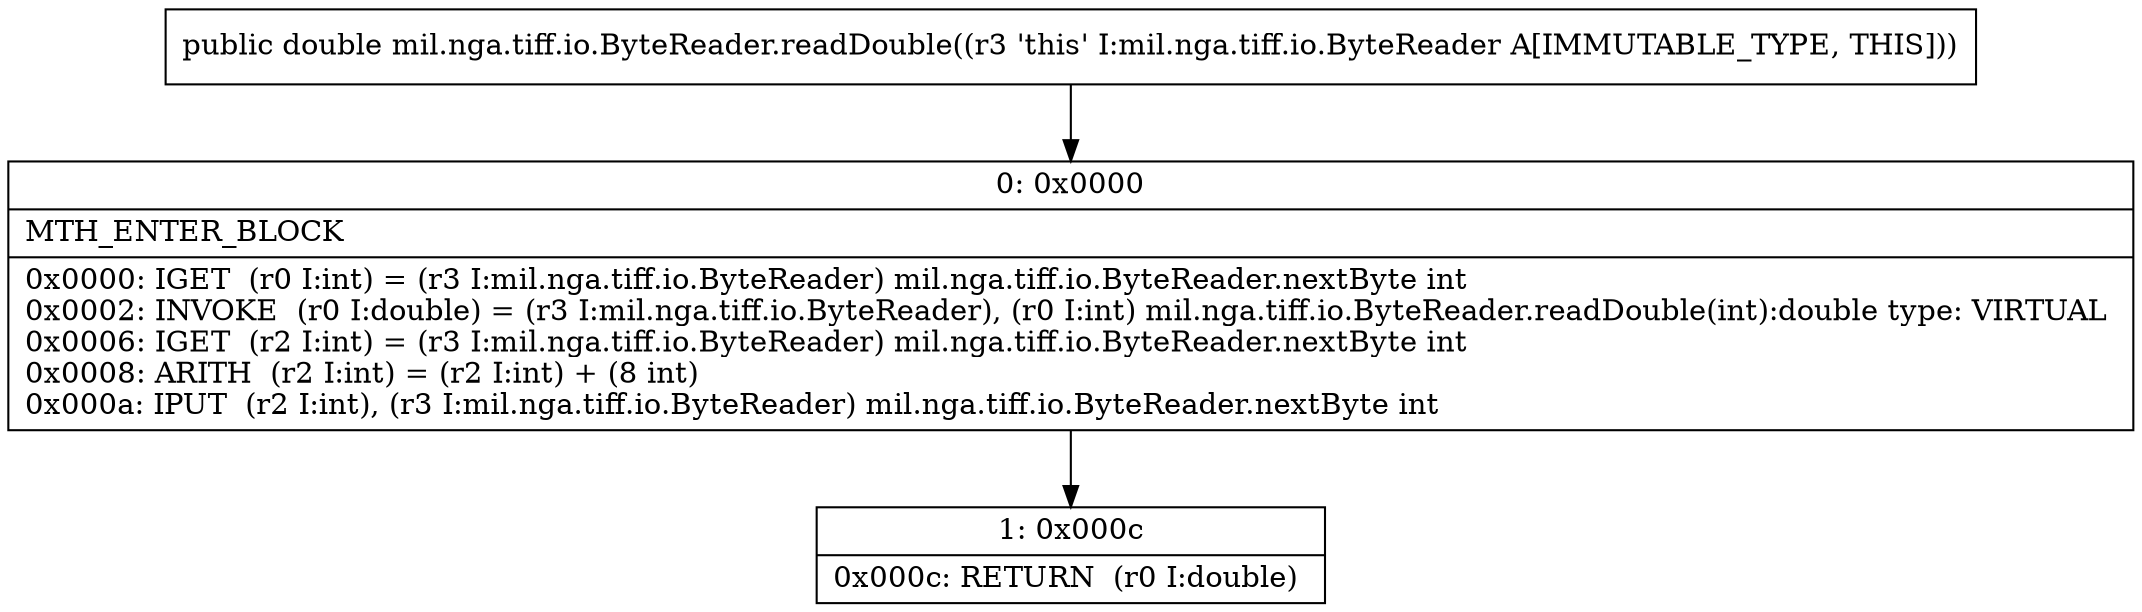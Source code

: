 digraph "CFG formil.nga.tiff.io.ByteReader.readDouble()D" {
Node_0 [shape=record,label="{0\:\ 0x0000|MTH_ENTER_BLOCK\l|0x0000: IGET  (r0 I:int) = (r3 I:mil.nga.tiff.io.ByteReader) mil.nga.tiff.io.ByteReader.nextByte int \l0x0002: INVOKE  (r0 I:double) = (r3 I:mil.nga.tiff.io.ByteReader), (r0 I:int) mil.nga.tiff.io.ByteReader.readDouble(int):double type: VIRTUAL \l0x0006: IGET  (r2 I:int) = (r3 I:mil.nga.tiff.io.ByteReader) mil.nga.tiff.io.ByteReader.nextByte int \l0x0008: ARITH  (r2 I:int) = (r2 I:int) + (8 int) \l0x000a: IPUT  (r2 I:int), (r3 I:mil.nga.tiff.io.ByteReader) mil.nga.tiff.io.ByteReader.nextByte int \l}"];
Node_1 [shape=record,label="{1\:\ 0x000c|0x000c: RETURN  (r0 I:double) \l}"];
MethodNode[shape=record,label="{public double mil.nga.tiff.io.ByteReader.readDouble((r3 'this' I:mil.nga.tiff.io.ByteReader A[IMMUTABLE_TYPE, THIS])) }"];
MethodNode -> Node_0;
Node_0 -> Node_1;
}

